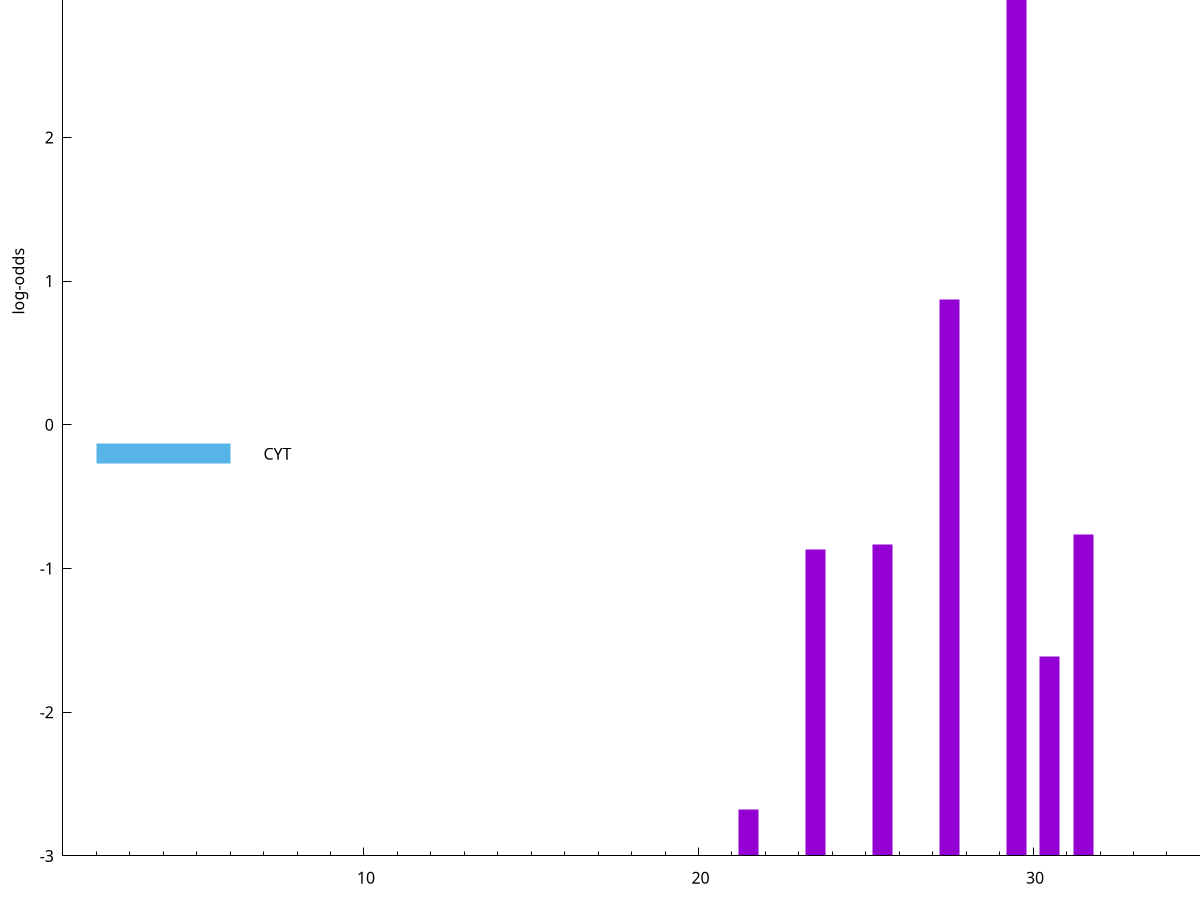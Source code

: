 set title "LipoP predictions for SPy_0294"
set size 2., 1.4
set xrange [1:70] 
set mxtics 10
set yrange [-3:5]
set y2range [0:8]
set ylabel "log-odds"
set term postscript eps color solid "Helvetica" 30
set output "SPy_0294.eps"
set arrow from 2,3.72404 to 6,3.72404 nohead lt 1 lw 20
set label "SpI" at 7,3.72404
set arrow from 2,3.06046 to 6,3.06046 nohead lt 4 lw 20
set label "TMH" at 7,3.06046
set arrow from 2,-0.200913 to 6,-0.200913 nohead lt 3 lw 20
set label "CYT" at 7,-0.200913
set arrow from 2,3.72404 to 6,3.72404 nohead lt 1 lw 20
set label "SpI" at 7,3.72404
# NOTE: The scores below are the log-odds scores with the threshold
# NOTE: subtracted (a hack to make gnuplot make the histogram all
# NOTE: look nice).
plot "-" axes x1y2 title "" with impulses lt 1 lw 20
29.500000 6.157620
27.500000 3.869622
31.500000 2.239926
25.500000 2.166062
23.500000 2.135585
30.500000 1.389300
21.500000 0.326110
e
exit
